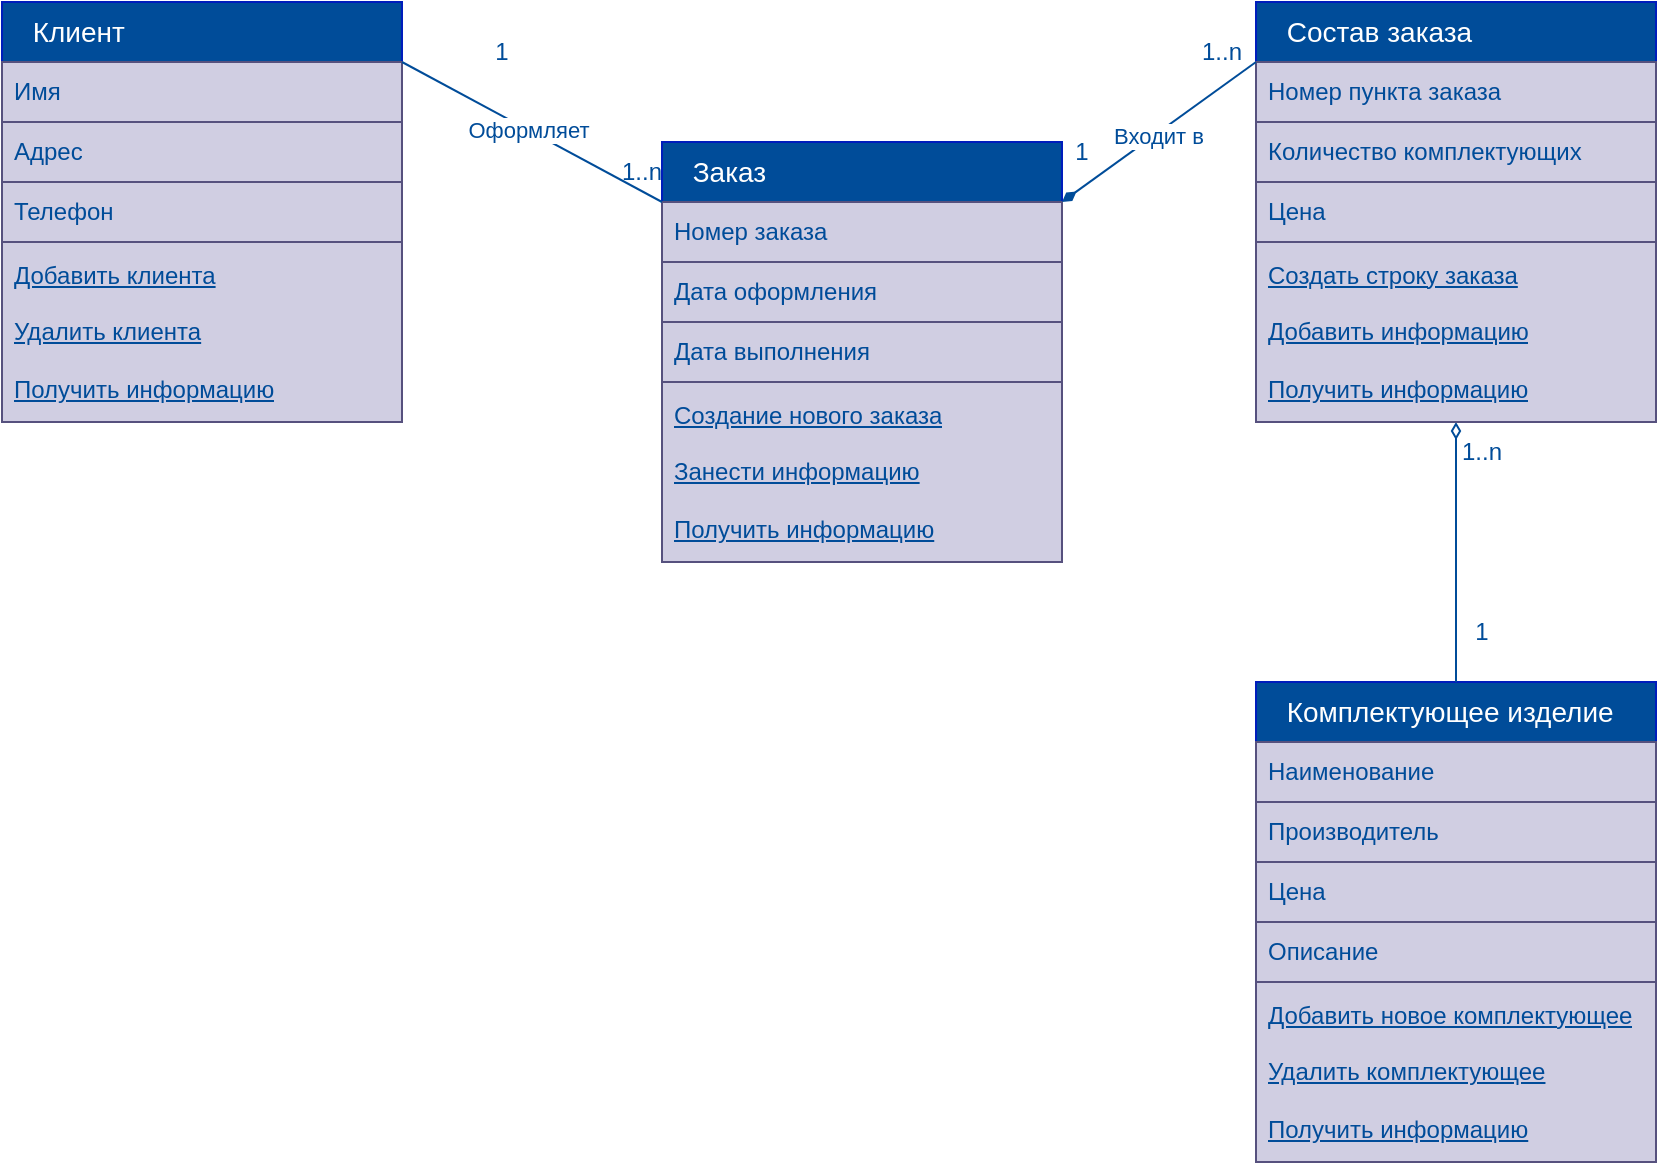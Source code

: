 <mxfile version="24.7.8">
  <diagram name="Страница — 1" id="5SwPczEOXvC55ZujS5_h">
    <mxGraphModel dx="696" dy="462" grid="1" gridSize="10" guides="1" tooltips="1" connect="1" arrows="1" fold="1" page="1" pageScale="1" pageWidth="827" pageHeight="1169" math="0" shadow="0">
      <root>
        <mxCell id="0" />
        <mxCell id="1" parent="0" />
        <mxCell id="8XaKW5biIzYwm1Ug5PzD-28" value="" style="group" vertex="1" connectable="0" parent="1">
          <mxGeometry x="627" y="370" width="200" height="240" as="geometry" />
        </mxCell>
        <mxCell id="8XaKW5biIzYwm1Ug5PzD-22" value="&amp;nbsp; &amp;nbsp; &lt;font style=&quot;font-size: 14px;&quot;&gt;Комплектующее изделие&lt;/font&gt;" style="swimlane;fontStyle=0;childLayout=stackLayout;horizontal=1;startSize=30;horizontalStack=0;resizeParent=1;resizeParentMax=0;resizeLast=0;collapsible=1;marginBottom=0;whiteSpace=wrap;html=1;fillColor=#004C99;fontColor=#ffffff;strokeColor=#001DBC;align=left;" vertex="1" parent="8XaKW5biIzYwm1Ug5PzD-28">
          <mxGeometry width="200" height="120" as="geometry">
            <mxRectangle x="170" y="60" width="80" height="30" as="alternateBounds" />
          </mxGeometry>
        </mxCell>
        <mxCell id="8XaKW5biIzYwm1Ug5PzD-23" value="&lt;font color=&quot;#004c99&quot;&gt;Наименование&lt;/font&gt;" style="text;strokeColor=#56517e;fillColor=#d0cee2;align=left;verticalAlign=middle;spacingLeft=4;spacingRight=4;overflow=hidden;points=[[0,0.5],[1,0.5]];portConstraint=eastwest;rotatable=0;whiteSpace=wrap;html=1;" vertex="1" parent="8XaKW5biIzYwm1Ug5PzD-22">
          <mxGeometry y="30" width="200" height="30" as="geometry" />
        </mxCell>
        <mxCell id="8XaKW5biIzYwm1Ug5PzD-24" value="&lt;font color=&quot;#004c99&quot;&gt;Производитель&lt;/font&gt;" style="text;strokeColor=#56517e;fillColor=#d0cee2;align=left;verticalAlign=middle;spacingLeft=4;spacingRight=4;overflow=hidden;points=[[0,0.5],[1,0.5]];portConstraint=eastwest;rotatable=0;whiteSpace=wrap;html=1;" vertex="1" parent="8XaKW5biIzYwm1Ug5PzD-22">
          <mxGeometry y="60" width="200" height="30" as="geometry" />
        </mxCell>
        <mxCell id="8XaKW5biIzYwm1Ug5PzD-25" value="&lt;font color=&quot;#004c99&quot;&gt;Цена&lt;/font&gt;" style="text;strokeColor=#56517e;fillColor=#d0cee2;align=left;verticalAlign=middle;spacingLeft=4;spacingRight=4;overflow=hidden;points=[[0,0.5],[1,0.5]];portConstraint=eastwest;rotatable=0;whiteSpace=wrap;html=1;" vertex="1" parent="8XaKW5biIzYwm1Ug5PzD-22">
          <mxGeometry y="90" width="200" height="30" as="geometry" />
        </mxCell>
        <mxCell id="8XaKW5biIzYwm1Ug5PzD-26" value="&lt;font color=&quot;#004c99&quot;&gt;&lt;u&gt;Добавить новое комплектующее&lt;/u&gt;&lt;/font&gt;&lt;br&gt;&lt;div&gt;&lt;br&gt;&lt;/div&gt;&lt;div&gt;&lt;font color=&quot;#004c99&quot;&gt;&lt;u&gt;Удалить комплектующее&lt;/u&gt;&lt;/font&gt;&lt;/div&gt;&lt;div&gt;&lt;u style=&quot;color: rgb(0, 76, 153); background-color: initial;&quot;&gt;&lt;br&gt;&lt;/u&gt;&lt;/div&gt;&lt;div&gt;&lt;u style=&quot;color: rgb(0, 76, 153); background-color: initial;&quot;&gt;Получить информацию&lt;/u&gt;&lt;br&gt;&lt;/div&gt;" style="text;strokeColor=#56517e;fillColor=#d0cee2;align=left;verticalAlign=middle;spacingLeft=4;spacingRight=4;overflow=hidden;points=[[0,0.5],[1,0.5]];portConstraint=eastwest;rotatable=0;whiteSpace=wrap;html=1;" vertex="1" parent="8XaKW5biIzYwm1Ug5PzD-28">
          <mxGeometry y="150" width="200" height="90" as="geometry" />
        </mxCell>
        <mxCell id="8XaKW5biIzYwm1Ug5PzD-27" value="&lt;font color=&quot;#004c99&quot;&gt;Описание&lt;/font&gt;" style="text;strokeColor=#56517e;fillColor=#d0cee2;align=left;verticalAlign=middle;spacingLeft=4;spacingRight=4;overflow=hidden;points=[[0,0.5],[1,0.5]];portConstraint=eastwest;rotatable=0;whiteSpace=wrap;html=1;" vertex="1" parent="8XaKW5biIzYwm1Ug5PzD-28">
          <mxGeometry y="120" width="200" height="30" as="geometry" />
        </mxCell>
        <mxCell id="8XaKW5biIzYwm1Ug5PzD-29" value="" style="group" vertex="1" connectable="0" parent="1">
          <mxGeometry x="330" y="100" width="200" height="210" as="geometry" />
        </mxCell>
        <mxCell id="8XaKW5biIzYwm1Ug5PzD-8" value="&amp;nbsp; &amp;nbsp; &lt;font style=&quot;font-size: 14px;&quot;&gt;Заказ&lt;/font&gt;" style="swimlane;fontStyle=0;childLayout=stackLayout;horizontal=1;startSize=30;horizontalStack=0;resizeParent=1;resizeParentMax=0;resizeLast=0;collapsible=1;marginBottom=0;whiteSpace=wrap;html=1;fillColor=#004C99;fontColor=#ffffff;strokeColor=#001DBC;align=left;" vertex="1" parent="8XaKW5biIzYwm1Ug5PzD-29">
          <mxGeometry width="200" height="120" as="geometry">
            <mxRectangle x="170" y="60" width="80" height="30" as="alternateBounds" />
          </mxGeometry>
        </mxCell>
        <mxCell id="8XaKW5biIzYwm1Ug5PzD-9" value="&lt;font color=&quot;#004c99&quot;&gt;Номер заказа&lt;/font&gt;" style="text;strokeColor=#56517e;fillColor=#d0cee2;align=left;verticalAlign=middle;spacingLeft=4;spacingRight=4;overflow=hidden;points=[[0,0.5],[1,0.5]];portConstraint=eastwest;rotatable=0;whiteSpace=wrap;html=1;" vertex="1" parent="8XaKW5biIzYwm1Ug5PzD-8">
          <mxGeometry y="30" width="200" height="30" as="geometry" />
        </mxCell>
        <mxCell id="8XaKW5biIzYwm1Ug5PzD-10" value="&lt;font color=&quot;#004c99&quot;&gt;Дата оформления&lt;/font&gt;" style="text;strokeColor=#56517e;fillColor=#d0cee2;align=left;verticalAlign=middle;spacingLeft=4;spacingRight=4;overflow=hidden;points=[[0,0.5],[1,0.5]];portConstraint=eastwest;rotatable=0;whiteSpace=wrap;html=1;" vertex="1" parent="8XaKW5biIzYwm1Ug5PzD-8">
          <mxGeometry y="60" width="200" height="30" as="geometry" />
        </mxCell>
        <mxCell id="8XaKW5biIzYwm1Ug5PzD-11" value="&lt;font color=&quot;#004c99&quot;&gt;Дата выполнения&lt;/font&gt;" style="text;strokeColor=#56517e;fillColor=#d0cee2;align=left;verticalAlign=middle;spacingLeft=4;spacingRight=4;overflow=hidden;points=[[0,0.5],[1,0.5]];portConstraint=eastwest;rotatable=0;whiteSpace=wrap;html=1;" vertex="1" parent="8XaKW5biIzYwm1Ug5PzD-8">
          <mxGeometry y="90" width="200" height="30" as="geometry" />
        </mxCell>
        <mxCell id="8XaKW5biIzYwm1Ug5PzD-12" value="&lt;font color=&quot;#004c99&quot;&gt;&lt;u&gt;Создание нового заказа&lt;/u&gt;&lt;/font&gt;&lt;div&gt;&lt;br&gt;&lt;/div&gt;&lt;div&gt;&lt;font color=&quot;#004c99&quot;&gt;&lt;u&gt;Занести информацию&lt;/u&gt;&lt;/font&gt;&lt;/div&gt;&lt;div&gt;&lt;u style=&quot;color: rgb(0, 76, 153); background-color: initial;&quot;&gt;&lt;br&gt;&lt;/u&gt;&lt;/div&gt;&lt;div&gt;&lt;u style=&quot;color: rgb(0, 76, 153); background-color: initial;&quot;&gt;Получить информацию&lt;/u&gt;&lt;br&gt;&lt;/div&gt;" style="text;strokeColor=#56517e;fillColor=#d0cee2;align=left;verticalAlign=middle;spacingLeft=4;spacingRight=4;overflow=hidden;points=[[0,0.5],[1,0.5]];portConstraint=eastwest;rotatable=0;whiteSpace=wrap;html=1;" vertex="1" parent="8XaKW5biIzYwm1Ug5PzD-29">
          <mxGeometry y="120" width="200" height="90" as="geometry" />
        </mxCell>
        <mxCell id="8XaKW5biIzYwm1Ug5PzD-30" style="edgeStyle=orthogonalEdgeStyle;rounded=0;orthogonalLoop=1;jettySize=auto;html=1;exitX=0.5;exitY=0;exitDx=0;exitDy=0;endArrow=diamondThin;endFill=0;fillColor=#b1ddf0;strokeColor=#004C99;entryX=0.5;entryY=1;entryDx=0;entryDy=0;entryPerimeter=0;" edge="1" parent="1" source="8XaKW5biIzYwm1Ug5PzD-22" target="8XaKW5biIzYwm1Ug5PzD-21">
          <mxGeometry relative="1" as="geometry">
            <mxPoint x="720" y="290" as="targetPoint" />
          </mxGeometry>
        </mxCell>
        <mxCell id="8XaKW5biIzYwm1Ug5PzD-31" value="1" style="text;html=1;align=center;verticalAlign=middle;whiteSpace=wrap;rounded=0;fillColor=none;fontColor=#004C99;" vertex="1" parent="1">
          <mxGeometry x="710" y="330" width="60" height="30" as="geometry" />
        </mxCell>
        <mxCell id="8XaKW5biIzYwm1Ug5PzD-32" value="1..n" style="text;html=1;align=center;verticalAlign=middle;whiteSpace=wrap;rounded=0;fillColor=none;fontColor=#004C99;" vertex="1" parent="1">
          <mxGeometry x="710" y="240" width="60" height="30" as="geometry" />
        </mxCell>
        <mxCell id="8XaKW5biIzYwm1Ug5PzD-33" value="" style="group" vertex="1" connectable="0" parent="1">
          <mxGeometry x="627" y="30" width="200" height="210" as="geometry" />
        </mxCell>
        <mxCell id="8XaKW5biIzYwm1Ug5PzD-17" value="&amp;nbsp; &amp;nbsp; &lt;font style=&quot;font-size: 14px;&quot;&gt;Состав заказа&lt;/font&gt;" style="swimlane;fontStyle=0;childLayout=stackLayout;horizontal=1;startSize=30;horizontalStack=0;resizeParent=1;resizeParentMax=0;resizeLast=0;collapsible=1;marginBottom=0;whiteSpace=wrap;html=1;fillColor=#004C99;fontColor=#ffffff;strokeColor=#001DBC;align=left;" vertex="1" parent="8XaKW5biIzYwm1Ug5PzD-33">
          <mxGeometry width="200" height="120" as="geometry">
            <mxRectangle x="170" y="60" width="80" height="30" as="alternateBounds" />
          </mxGeometry>
        </mxCell>
        <mxCell id="8XaKW5biIzYwm1Ug5PzD-18" value="&lt;font color=&quot;#004c99&quot;&gt;Номер пункта заказа&lt;/font&gt;" style="text;strokeColor=#56517e;fillColor=#d0cee2;align=left;verticalAlign=middle;spacingLeft=4;spacingRight=4;overflow=hidden;points=[[0,0.5],[1,0.5]];portConstraint=eastwest;rotatable=0;whiteSpace=wrap;html=1;" vertex="1" parent="8XaKW5biIzYwm1Ug5PzD-17">
          <mxGeometry y="30" width="200" height="30" as="geometry" />
        </mxCell>
        <mxCell id="8XaKW5biIzYwm1Ug5PzD-19" value="&lt;font color=&quot;#004c99&quot;&gt;Количество комплектующих&lt;/font&gt;" style="text;strokeColor=#56517e;fillColor=#d0cee2;align=left;verticalAlign=middle;spacingLeft=4;spacingRight=4;overflow=hidden;points=[[0,0.5],[1,0.5]];portConstraint=eastwest;rotatable=0;whiteSpace=wrap;html=1;" vertex="1" parent="8XaKW5biIzYwm1Ug5PzD-17">
          <mxGeometry y="60" width="200" height="30" as="geometry" />
        </mxCell>
        <mxCell id="8XaKW5biIzYwm1Ug5PzD-20" value="&lt;font color=&quot;#004c99&quot;&gt;Цена&lt;/font&gt;" style="text;strokeColor=#56517e;fillColor=#d0cee2;align=left;verticalAlign=middle;spacingLeft=4;spacingRight=4;overflow=hidden;points=[[0,0.5],[1,0.5]];portConstraint=eastwest;rotatable=0;whiteSpace=wrap;html=1;" vertex="1" parent="8XaKW5biIzYwm1Ug5PzD-17">
          <mxGeometry y="90" width="200" height="30" as="geometry" />
        </mxCell>
        <mxCell id="8XaKW5biIzYwm1Ug5PzD-21" value="&lt;font color=&quot;#004c99&quot;&gt;&lt;u&gt;Создать строку заказа&lt;/u&gt;&lt;/font&gt;&lt;div&gt;&lt;br&gt;&lt;/div&gt;&lt;div&gt;&lt;font color=&quot;#004c99&quot;&gt;&lt;u&gt;Добавить информацию&lt;/u&gt;&lt;/font&gt;&lt;/div&gt;&lt;div&gt;&lt;u style=&quot;color: rgb(0, 76, 153); background-color: initial;&quot;&gt;&lt;br&gt;&lt;/u&gt;&lt;/div&gt;&lt;div&gt;&lt;u style=&quot;color: rgb(0, 76, 153); background-color: initial;&quot;&gt;Получить информацию&lt;/u&gt;&lt;br&gt;&lt;/div&gt;" style="text;strokeColor=#56517e;fillColor=#d0cee2;align=left;verticalAlign=middle;spacingLeft=4;spacingRight=4;overflow=hidden;points=[[0,0.5],[1,0.5]];portConstraint=eastwest;rotatable=0;whiteSpace=wrap;html=1;" vertex="1" parent="8XaKW5biIzYwm1Ug5PzD-33">
          <mxGeometry y="120" width="200" height="90" as="geometry" />
        </mxCell>
        <mxCell id="8XaKW5biIzYwm1Ug5PzD-34" value="" style="group" vertex="1" connectable="0" parent="1">
          <mxGeometry y="30" width="200" height="210" as="geometry" />
        </mxCell>
        <mxCell id="8XaKW5biIzYwm1Ug5PzD-2" value="&amp;nbsp; &amp;nbsp; &lt;font style=&quot;font-size: 14px;&quot;&gt;Клиент&lt;/font&gt;" style="swimlane;fontStyle=0;childLayout=stackLayout;horizontal=1;startSize=30;horizontalStack=0;resizeParent=1;resizeParentMax=0;resizeLast=0;collapsible=1;marginBottom=0;whiteSpace=wrap;html=1;fillColor=#004C99;fontColor=#ffffff;strokeColor=#001DBC;align=left;" vertex="1" parent="8XaKW5biIzYwm1Ug5PzD-34">
          <mxGeometry width="200" height="120" as="geometry">
            <mxRectangle x="170" y="60" width="80" height="30" as="alternateBounds" />
          </mxGeometry>
        </mxCell>
        <mxCell id="8XaKW5biIzYwm1Ug5PzD-3" value="&lt;font color=&quot;#004c99&quot;&gt;Имя&lt;/font&gt;" style="text;strokeColor=#56517e;fillColor=#d0cee2;align=left;verticalAlign=middle;spacingLeft=4;spacingRight=4;overflow=hidden;points=[[0,0.5],[1,0.5]];portConstraint=eastwest;rotatable=0;whiteSpace=wrap;html=1;" vertex="1" parent="8XaKW5biIzYwm1Ug5PzD-2">
          <mxGeometry y="30" width="200" height="30" as="geometry" />
        </mxCell>
        <mxCell id="8XaKW5biIzYwm1Ug5PzD-4" value="&lt;font color=&quot;#004c99&quot;&gt;Адрес&lt;/font&gt;" style="text;strokeColor=#56517e;fillColor=#d0cee2;align=left;verticalAlign=middle;spacingLeft=4;spacingRight=4;overflow=hidden;points=[[0,0.5],[1,0.5]];portConstraint=eastwest;rotatable=0;whiteSpace=wrap;html=1;" vertex="1" parent="8XaKW5biIzYwm1Ug5PzD-2">
          <mxGeometry y="60" width="200" height="30" as="geometry" />
        </mxCell>
        <mxCell id="8XaKW5biIzYwm1Ug5PzD-5" value="&lt;font color=&quot;#004c99&quot;&gt;Телефон&lt;/font&gt;" style="text;strokeColor=#56517e;fillColor=#d0cee2;align=left;verticalAlign=middle;spacingLeft=4;spacingRight=4;overflow=hidden;points=[[0,0.5],[1,0.5]];portConstraint=eastwest;rotatable=0;whiteSpace=wrap;html=1;" vertex="1" parent="8XaKW5biIzYwm1Ug5PzD-2">
          <mxGeometry y="90" width="200" height="30" as="geometry" />
        </mxCell>
        <mxCell id="8XaKW5biIzYwm1Ug5PzD-7" value="&lt;font color=&quot;#004c99&quot;&gt;&lt;u&gt;Добавить клиента&lt;/u&gt;&lt;/font&gt;&lt;div&gt;&lt;br&gt;&lt;/div&gt;&lt;div&gt;&lt;font color=&quot;#004c99&quot;&gt;&lt;u&gt;Удалить клиента&lt;/u&gt;&lt;/font&gt;&lt;/div&gt;&lt;div&gt;&lt;u style=&quot;color: rgb(0, 76, 153); background-color: initial;&quot;&gt;&lt;br&gt;&lt;/u&gt;&lt;/div&gt;&lt;div&gt;&lt;u style=&quot;color: rgb(0, 76, 153); background-color: initial;&quot;&gt;Получить информацию&lt;/u&gt;&lt;br&gt;&lt;/div&gt;" style="text;strokeColor=#56517e;fillColor=#d0cee2;align=left;verticalAlign=middle;spacingLeft=4;spacingRight=4;overflow=hidden;points=[[0,0.5],[1,0.5]];portConstraint=eastwest;rotatable=0;whiteSpace=wrap;html=1;" vertex="1" parent="8XaKW5biIzYwm1Ug5PzD-34">
          <mxGeometry y="120" width="200" height="90" as="geometry" />
        </mxCell>
        <mxCell id="8XaKW5biIzYwm1Ug5PzD-36" value="" style="endArrow=diamondThin;html=1;rounded=0;endFill=1;strokeColor=#004C99;entryX=1;entryY=0.25;entryDx=0;entryDy=0;exitX=0;exitY=0.25;exitDx=0;exitDy=0;" edge="1" parent="1" source="8XaKW5biIzYwm1Ug5PzD-17" target="8XaKW5biIzYwm1Ug5PzD-8">
          <mxGeometry width="50" height="50" relative="1" as="geometry">
            <mxPoint x="570" y="100" as="sourcePoint" />
            <mxPoint x="610" y="110" as="targetPoint" />
          </mxGeometry>
        </mxCell>
        <mxCell id="8XaKW5biIzYwm1Ug5PzD-41" value="Входит в" style="edgeLabel;html=1;align=center;verticalAlign=middle;resizable=0;points=[];fontColor=#004C99;" vertex="1" connectable="0" parent="8XaKW5biIzYwm1Ug5PzD-36">
          <mxGeometry x="0.047" relative="1" as="geometry">
            <mxPoint x="1" as="offset" />
          </mxGeometry>
        </mxCell>
        <mxCell id="8XaKW5biIzYwm1Ug5PzD-38" value="1" style="text;html=1;align=center;verticalAlign=middle;whiteSpace=wrap;rounded=0;fillColor=none;fontColor=#004C99;" vertex="1" parent="1">
          <mxGeometry x="510" y="90" width="60" height="30" as="geometry" />
        </mxCell>
        <mxCell id="8XaKW5biIzYwm1Ug5PzD-42" value="1..n" style="text;html=1;align=center;verticalAlign=middle;whiteSpace=wrap;rounded=0;fillColor=none;fontColor=#004C99;" vertex="1" parent="1">
          <mxGeometry x="580" y="40" width="60" height="30" as="geometry" />
        </mxCell>
        <mxCell id="8XaKW5biIzYwm1Ug5PzD-43" value="" style="endArrow=none;html=1;rounded=0;endFill=0;strokeColor=#004C99;entryX=1;entryY=0.25;entryDx=0;entryDy=0;exitX=0;exitY=0.25;exitDx=0;exitDy=0;" edge="1" parent="1" source="8XaKW5biIzYwm1Ug5PzD-8" target="8XaKW5biIzYwm1Ug5PzD-2">
          <mxGeometry width="50" height="50" relative="1" as="geometry">
            <mxPoint x="367" y="20" as="sourcePoint" />
            <mxPoint x="270" y="90" as="targetPoint" />
          </mxGeometry>
        </mxCell>
        <mxCell id="8XaKW5biIzYwm1Ug5PzD-44" value="Оформляет" style="edgeLabel;html=1;align=center;verticalAlign=middle;resizable=0;points=[];fontColor=#004C99;" vertex="1" connectable="0" parent="8XaKW5biIzYwm1Ug5PzD-43">
          <mxGeometry x="0.047" relative="1" as="geometry">
            <mxPoint x="1" as="offset" />
          </mxGeometry>
        </mxCell>
        <mxCell id="8XaKW5biIzYwm1Ug5PzD-45" value="1" style="text;html=1;align=center;verticalAlign=middle;whiteSpace=wrap;rounded=0;fillColor=none;fontColor=#004C99;" vertex="1" parent="1">
          <mxGeometry x="220" y="40" width="60" height="30" as="geometry" />
        </mxCell>
        <mxCell id="8XaKW5biIzYwm1Ug5PzD-46" value="1..n" style="text;html=1;align=center;verticalAlign=middle;whiteSpace=wrap;rounded=0;fillColor=none;fontColor=#004C99;" vertex="1" parent="1">
          <mxGeometry x="290" y="100" width="60" height="30" as="geometry" />
        </mxCell>
      </root>
    </mxGraphModel>
  </diagram>
</mxfile>

